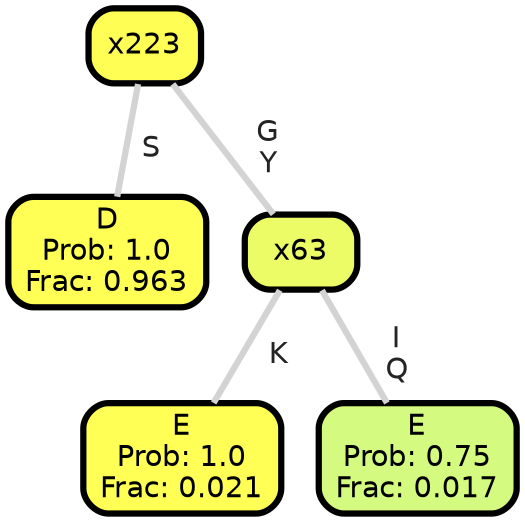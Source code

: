 graph Tree {
node [shape=box, style="filled, rounded",color="black",penwidth="3",fontcolor="black",                 fontname=helvetica] ;
graph [ranksep="0 equally", splines=straight,                 bgcolor=transparent, dpi=200] ;
edge [fontname=helvetica, fontweight=bold,fontcolor=grey14,color=lightgray] ;
0 [label="D
Prob: 1.0
Frac: 0.963", fillcolor="#ffff55"] ;
1 [label="x223", fillcolor="#fefe55"] ;
2 [label="E
Prob: 1.0
Frac: 0.021", fillcolor="#ffff55"] ;
3 [label="x63", fillcolor="#ecfc67"] ;
4 [label="E
Prob: 0.75
Frac: 0.017", fillcolor="#d4fa7f"] ;
1 -- 0 [label=" S",penwidth=3] ;
1 -- 3 [label=" G\n Y",penwidth=3] ;
3 -- 2 [label=" K",penwidth=3] ;
3 -- 4 [label=" I\n Q",penwidth=3] ;
{rank = same;}}